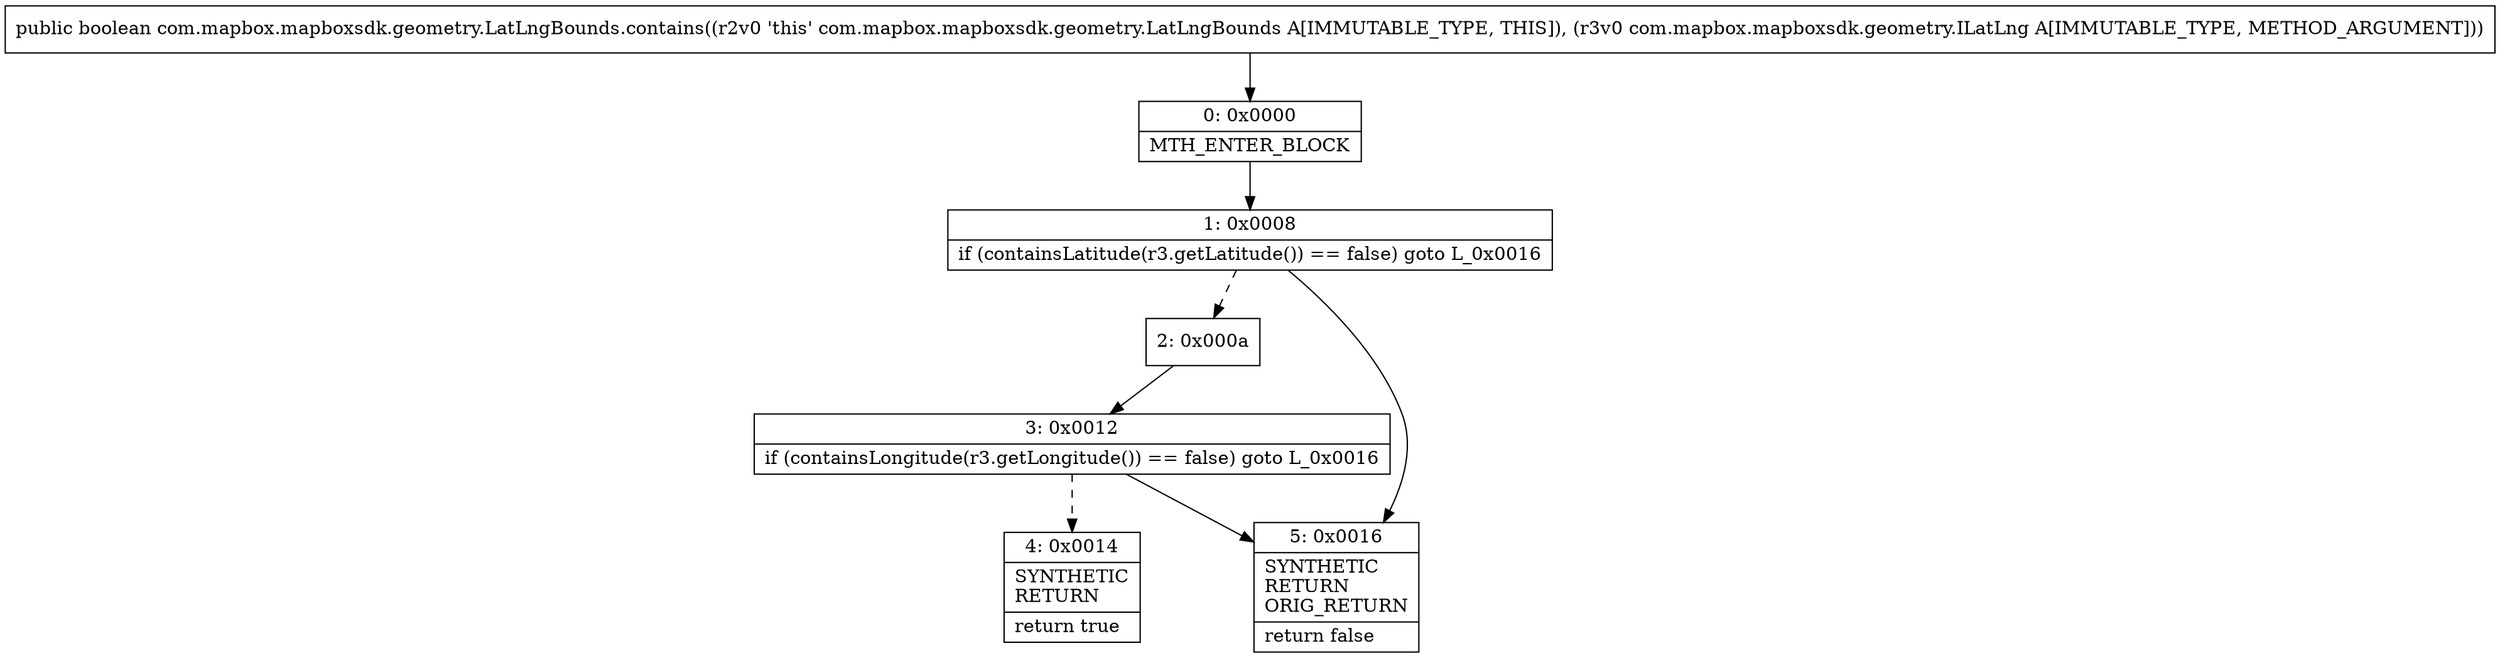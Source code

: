 digraph "CFG forcom.mapbox.mapboxsdk.geometry.LatLngBounds.contains(Lcom\/mapbox\/mapboxsdk\/geometry\/ILatLng;)Z" {
Node_0 [shape=record,label="{0\:\ 0x0000|MTH_ENTER_BLOCK\l}"];
Node_1 [shape=record,label="{1\:\ 0x0008|if (containsLatitude(r3.getLatitude()) == false) goto L_0x0016\l}"];
Node_2 [shape=record,label="{2\:\ 0x000a}"];
Node_3 [shape=record,label="{3\:\ 0x0012|if (containsLongitude(r3.getLongitude()) == false) goto L_0x0016\l}"];
Node_4 [shape=record,label="{4\:\ 0x0014|SYNTHETIC\lRETURN\l|return true\l}"];
Node_5 [shape=record,label="{5\:\ 0x0016|SYNTHETIC\lRETURN\lORIG_RETURN\l|return false\l}"];
MethodNode[shape=record,label="{public boolean com.mapbox.mapboxsdk.geometry.LatLngBounds.contains((r2v0 'this' com.mapbox.mapboxsdk.geometry.LatLngBounds A[IMMUTABLE_TYPE, THIS]), (r3v0 com.mapbox.mapboxsdk.geometry.ILatLng A[IMMUTABLE_TYPE, METHOD_ARGUMENT])) }"];
MethodNode -> Node_0;
Node_0 -> Node_1;
Node_1 -> Node_2[style=dashed];
Node_1 -> Node_5;
Node_2 -> Node_3;
Node_3 -> Node_4[style=dashed];
Node_3 -> Node_5;
}

